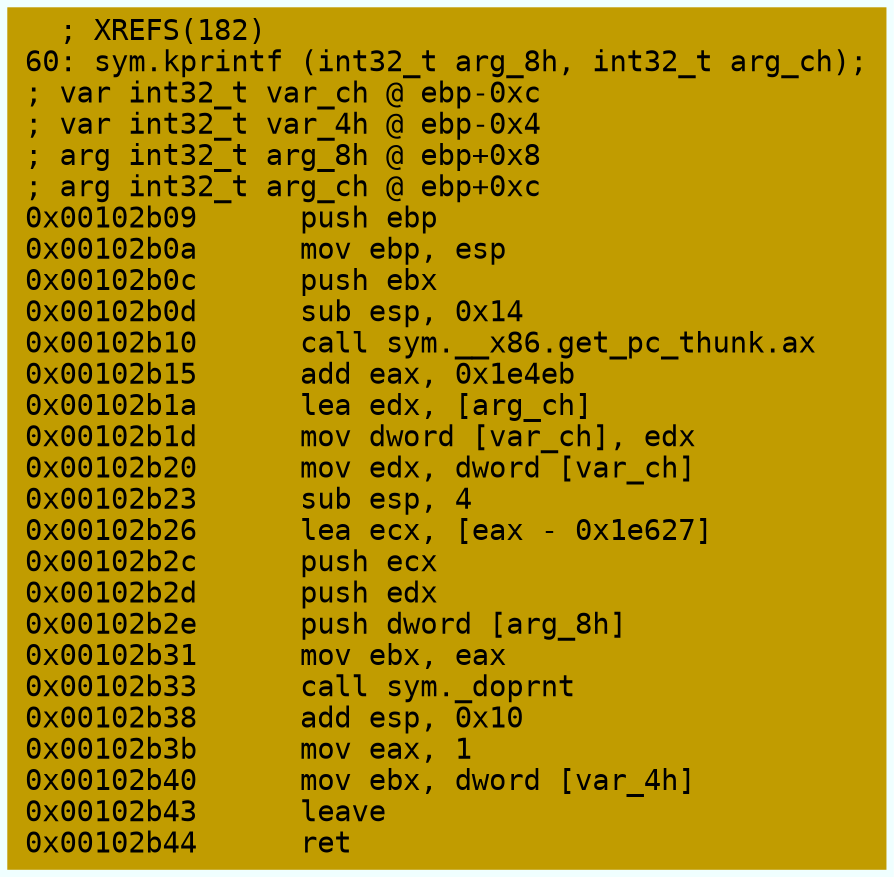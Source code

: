 digraph code {
	graph [bgcolor=azure fontsize=8 fontname="Courier" splines="ortho"];
	node [fillcolor=gray style=filled shape=box];
	edge [arrowhead="normal"];
	"0x00102b09" [URL="sym.kprintf/0x00102b09", fillcolor="#c19c00",color="#c19c00", fontname="Courier",label="  ; XREFS(182)\l60: sym.kprintf (int32_t arg_8h, int32_t arg_ch);\l; var int32_t var_ch @ ebp-0xc\l; var int32_t var_4h @ ebp-0x4\l; arg int32_t arg_8h @ ebp+0x8\l; arg int32_t arg_ch @ ebp+0xc\l0x00102b09      push ebp\l0x00102b0a      mov ebp, esp\l0x00102b0c      push ebx\l0x00102b0d      sub esp, 0x14\l0x00102b10      call sym.__x86.get_pc_thunk.ax\l0x00102b15      add eax, 0x1e4eb\l0x00102b1a      lea edx, [arg_ch]\l0x00102b1d      mov dword [var_ch], edx\l0x00102b20      mov edx, dword [var_ch]\l0x00102b23      sub esp, 4\l0x00102b26      lea ecx, [eax - 0x1e627]\l0x00102b2c      push ecx\l0x00102b2d      push edx\l0x00102b2e      push dword [arg_8h]\l0x00102b31      mov ebx, eax\l0x00102b33      call sym._doprnt\l0x00102b38      add esp, 0x10\l0x00102b3b      mov eax, 1\l0x00102b40      mov ebx, dword [var_4h]\l0x00102b43      leave\l0x00102b44      ret\l"]
}
